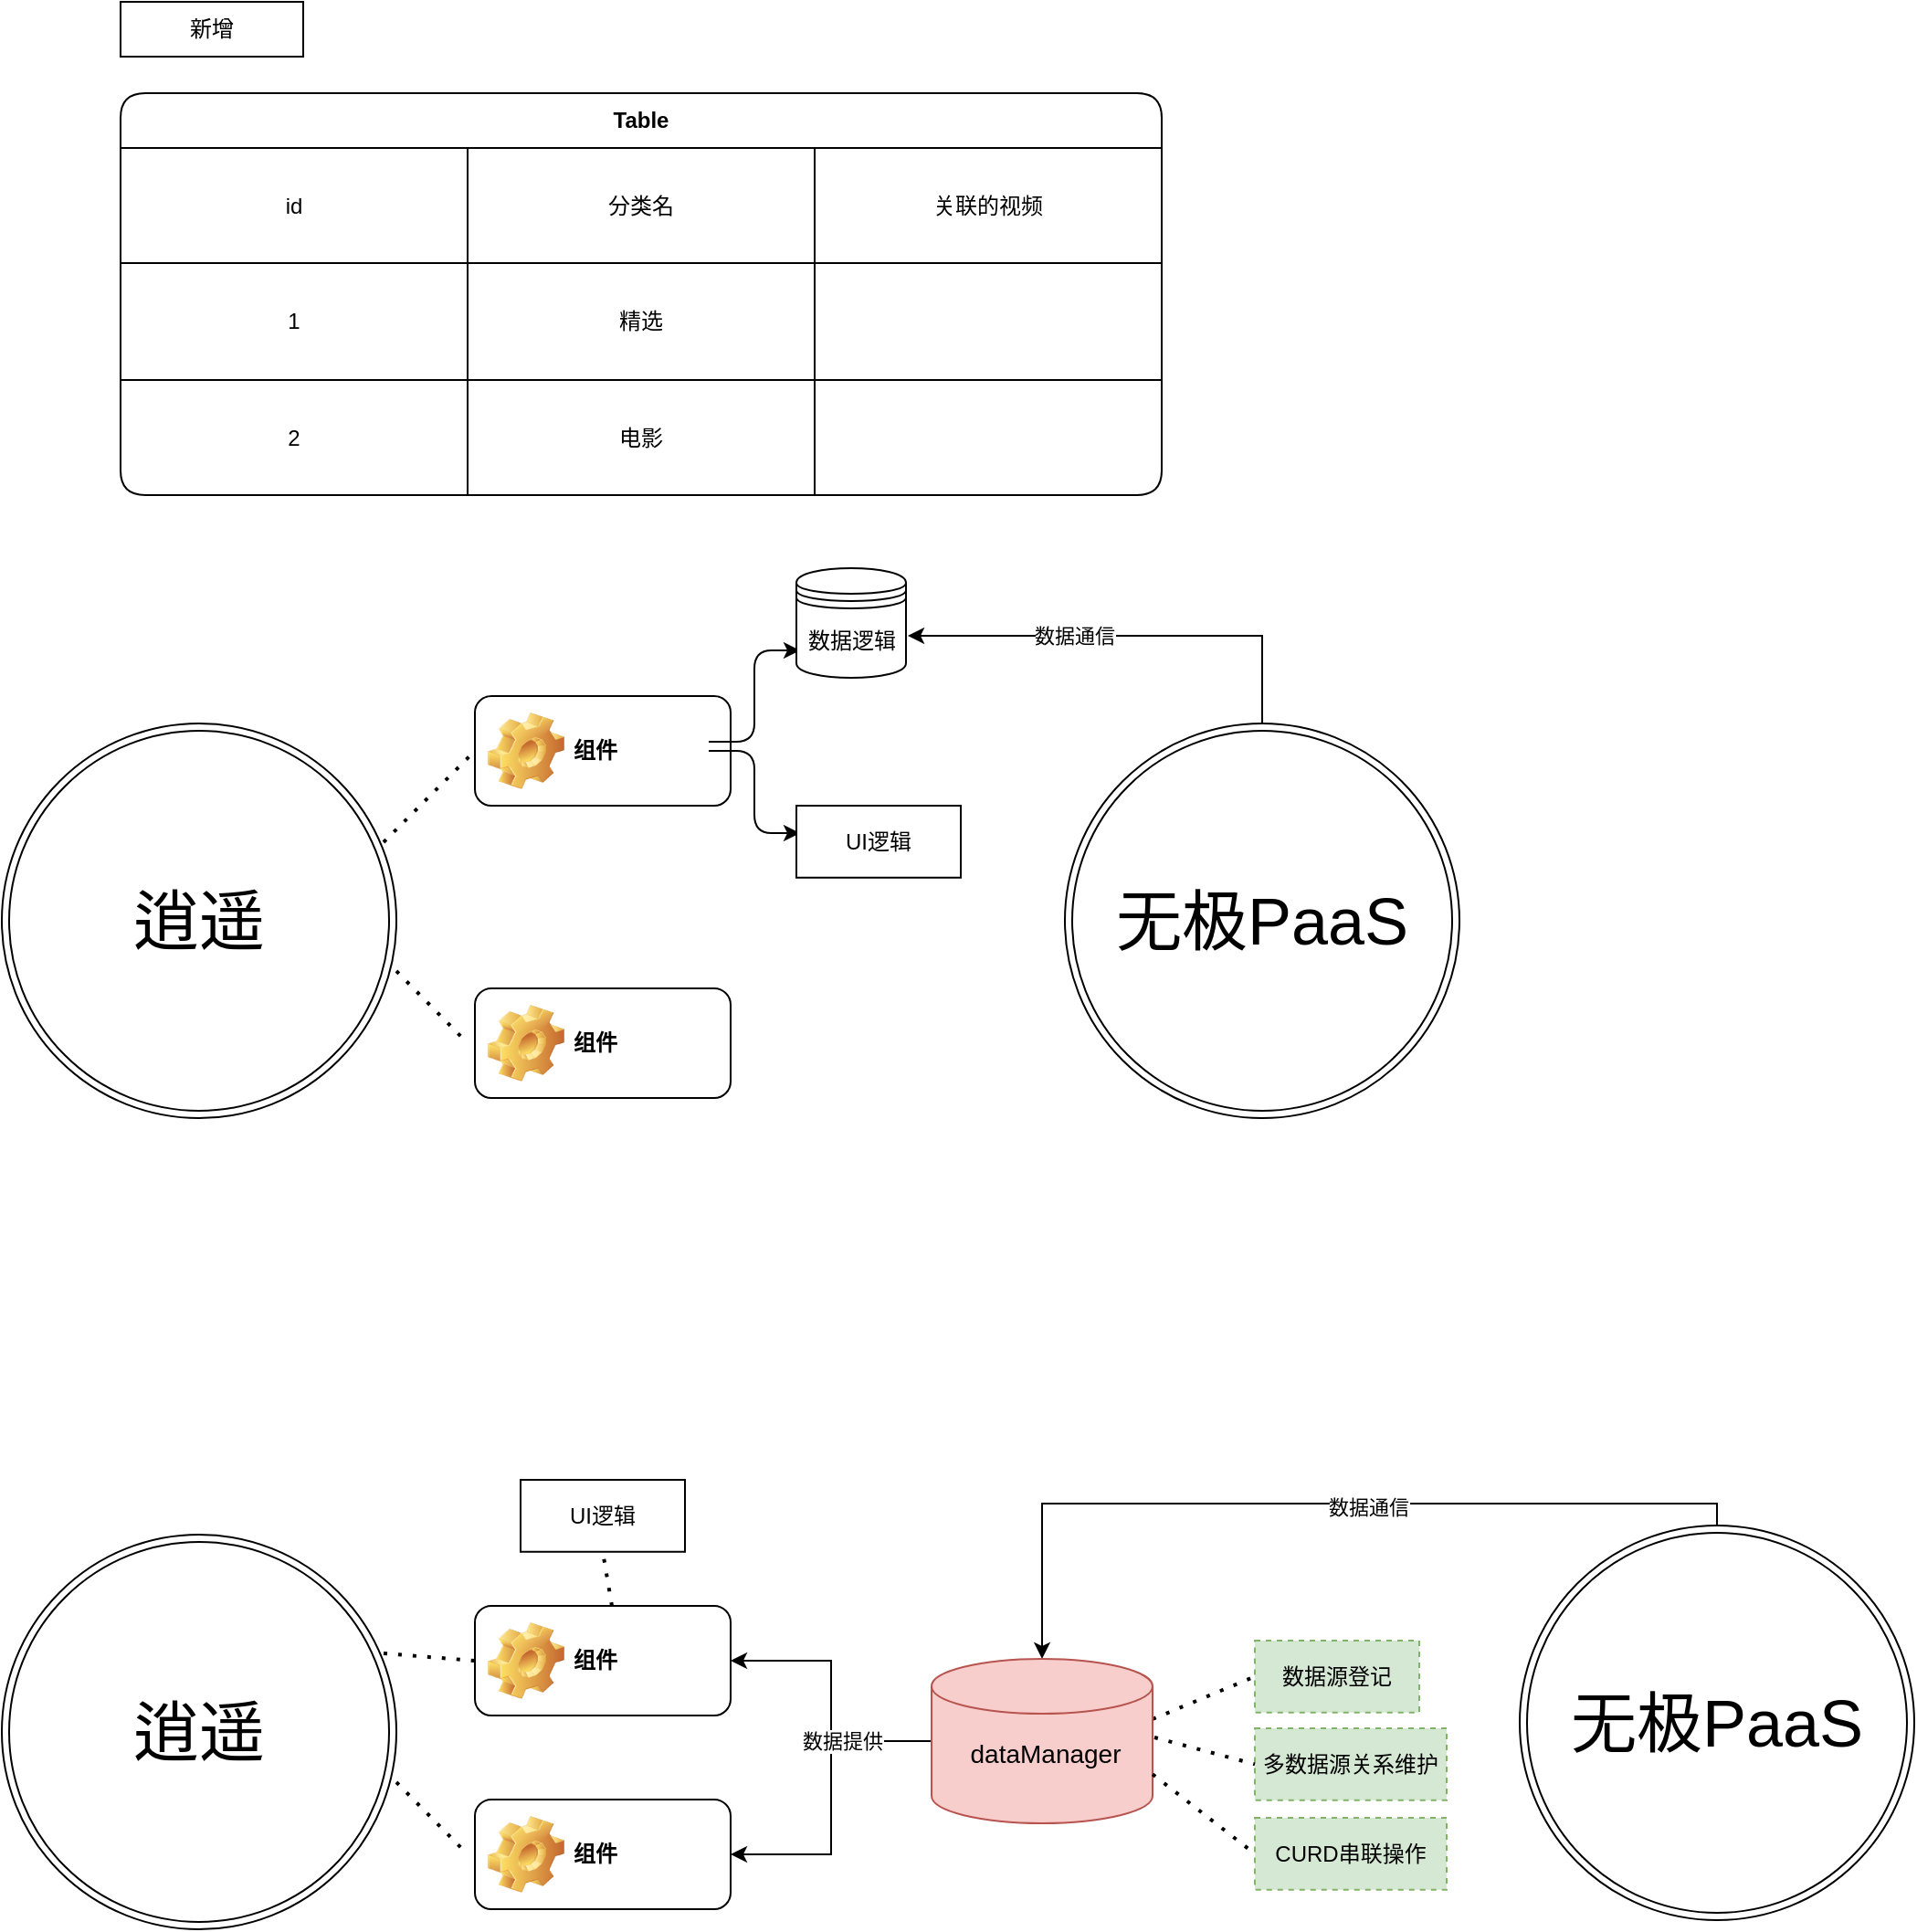 <mxfile version="13.7.4" type="github">
  <diagram id="iP35yciXZzA-JumB1AIN" name="Page-1">
    <mxGraphModel dx="1135" dy="741" grid="0" gridSize="10" guides="1" tooltips="1" connect="1" arrows="1" fold="1" page="1" pageScale="1" pageWidth="827" pageHeight="1169" math="0" shadow="0">
      <root>
        <mxCell id="0" />
        <mxCell id="1" parent="0" />
        <mxCell id="Qu58pLhX-ZDafcxTbs39-1" value="Table" style="shape=table;html=1;whiteSpace=wrap;startSize=30;container=1;collapsible=0;childLayout=tableLayout;fontStyle=1;align=center;rounded=1;" parent="1" vertex="1">
          <mxGeometry x="80" y="160" width="570" height="220" as="geometry" />
        </mxCell>
        <mxCell id="Qu58pLhX-ZDafcxTbs39-2" value="" style="shape=partialRectangle;html=1;whiteSpace=wrap;collapsible=0;dropTarget=0;pointerEvents=0;fillColor=none;top=0;left=0;bottom=0;right=0;points=[[0,0.5],[1,0.5]];portConstraint=eastwest;" parent="Qu58pLhX-ZDafcxTbs39-1" vertex="1">
          <mxGeometry y="30" width="570" height="63" as="geometry" />
        </mxCell>
        <mxCell id="Qu58pLhX-ZDafcxTbs39-3" value="id" style="shape=partialRectangle;html=1;whiteSpace=wrap;connectable=0;fillColor=none;top=0;left=0;bottom=0;right=0;overflow=hidden;" parent="Qu58pLhX-ZDafcxTbs39-2" vertex="1">
          <mxGeometry width="190" height="63" as="geometry" />
        </mxCell>
        <mxCell id="Qu58pLhX-ZDafcxTbs39-4" value="分类名" style="shape=partialRectangle;html=1;whiteSpace=wrap;connectable=0;fillColor=none;top=0;left=0;bottom=0;right=0;overflow=hidden;" parent="Qu58pLhX-ZDafcxTbs39-2" vertex="1">
          <mxGeometry x="190" width="190" height="63" as="geometry" />
        </mxCell>
        <mxCell id="Qu58pLhX-ZDafcxTbs39-5" value="关联的视频" style="shape=partialRectangle;html=1;whiteSpace=wrap;connectable=0;fillColor=none;top=0;left=0;bottom=0;right=0;overflow=hidden;" parent="Qu58pLhX-ZDafcxTbs39-2" vertex="1">
          <mxGeometry x="380" width="190" height="63" as="geometry" />
        </mxCell>
        <mxCell id="Qu58pLhX-ZDafcxTbs39-6" value="" style="shape=partialRectangle;html=1;whiteSpace=wrap;collapsible=0;dropTarget=0;pointerEvents=0;fillColor=none;top=0;left=0;bottom=0;right=0;points=[[0,0.5],[1,0.5]];portConstraint=eastwest;" parent="Qu58pLhX-ZDafcxTbs39-1" vertex="1">
          <mxGeometry y="93" width="570" height="64" as="geometry" />
        </mxCell>
        <mxCell id="Qu58pLhX-ZDafcxTbs39-7" value="1" style="shape=partialRectangle;html=1;whiteSpace=wrap;connectable=0;fillColor=none;top=0;left=0;bottom=0;right=0;overflow=hidden;" parent="Qu58pLhX-ZDafcxTbs39-6" vertex="1">
          <mxGeometry width="190" height="64" as="geometry" />
        </mxCell>
        <mxCell id="Qu58pLhX-ZDafcxTbs39-8" value="精选" style="shape=partialRectangle;html=1;whiteSpace=wrap;connectable=0;fillColor=none;top=0;left=0;bottom=0;right=0;overflow=hidden;" parent="Qu58pLhX-ZDafcxTbs39-6" vertex="1">
          <mxGeometry x="190" width="190" height="64" as="geometry" />
        </mxCell>
        <mxCell id="Qu58pLhX-ZDafcxTbs39-9" value="" style="shape=partialRectangle;html=1;whiteSpace=wrap;connectable=0;fillColor=none;top=0;left=0;bottom=0;right=0;overflow=hidden;" parent="Qu58pLhX-ZDafcxTbs39-6" vertex="1">
          <mxGeometry x="380" width="190" height="64" as="geometry" />
        </mxCell>
        <mxCell id="Qu58pLhX-ZDafcxTbs39-10" value="" style="shape=partialRectangle;html=1;whiteSpace=wrap;collapsible=0;dropTarget=0;pointerEvents=0;fillColor=none;top=0;left=0;bottom=0;right=0;points=[[0,0.5],[1,0.5]];portConstraint=eastwest;" parent="Qu58pLhX-ZDafcxTbs39-1" vertex="1">
          <mxGeometry y="157" width="570" height="63" as="geometry" />
        </mxCell>
        <mxCell id="Qu58pLhX-ZDafcxTbs39-11" value="2" style="shape=partialRectangle;html=1;whiteSpace=wrap;connectable=0;fillColor=none;top=0;left=0;bottom=0;right=0;overflow=hidden;" parent="Qu58pLhX-ZDafcxTbs39-10" vertex="1">
          <mxGeometry width="190" height="63" as="geometry" />
        </mxCell>
        <mxCell id="Qu58pLhX-ZDafcxTbs39-12" value="电影" style="shape=partialRectangle;html=1;whiteSpace=wrap;connectable=0;fillColor=none;top=0;left=0;bottom=0;right=0;overflow=hidden;" parent="Qu58pLhX-ZDafcxTbs39-10" vertex="1">
          <mxGeometry x="190" width="190" height="63" as="geometry" />
        </mxCell>
        <mxCell id="Qu58pLhX-ZDafcxTbs39-13" value="&lt;br&gt;&lt;br&gt;" style="shape=partialRectangle;html=1;whiteSpace=wrap;connectable=0;fillColor=none;top=0;left=0;bottom=0;right=0;overflow=hidden;" parent="Qu58pLhX-ZDafcxTbs39-10" vertex="1">
          <mxGeometry x="380" width="190" height="63" as="geometry" />
        </mxCell>
        <mxCell id="Qu58pLhX-ZDafcxTbs39-14" value="新增" style="rounded=0;whiteSpace=wrap;html=1;" parent="1" vertex="1">
          <mxGeometry x="80" y="110" width="100" height="30" as="geometry" />
        </mxCell>
        <mxCell id="SmHzAjzDgxMonIVNFoXZ-2" value="组件" style="label;whiteSpace=wrap;html=1;image=img/clipart/Gear_128x128.png" vertex="1" parent="1">
          <mxGeometry x="274" y="490" width="140" height="60" as="geometry" />
        </mxCell>
        <mxCell id="SmHzAjzDgxMonIVNFoXZ-4" value="" style="edgeStyle=elbowEdgeStyle;elbow=horizontal;endArrow=classic;html=1;" edge="1" parent="1">
          <mxGeometry width="50" height="50" relative="1" as="geometry">
            <mxPoint x="402" y="515" as="sourcePoint" />
            <mxPoint x="452" y="465" as="targetPoint" />
          </mxGeometry>
        </mxCell>
        <mxCell id="SmHzAjzDgxMonIVNFoXZ-7" value="" style="shape=datastore;whiteSpace=wrap;html=1;" vertex="1" parent="1">
          <mxGeometry x="450" y="420" width="60" height="60" as="geometry" />
        </mxCell>
        <mxCell id="SmHzAjzDgxMonIVNFoXZ-8" value="数据逻辑" style="text;html=1;align=center;verticalAlign=middle;resizable=0;points=[];autosize=1;" vertex="1" parent="1">
          <mxGeometry x="450" y="450" width="60" height="20" as="geometry" />
        </mxCell>
        <mxCell id="SmHzAjzDgxMonIVNFoXZ-9" value="" style="edgeStyle=elbowEdgeStyle;elbow=horizontal;endArrow=classic;html=1;" edge="1" parent="1">
          <mxGeometry width="50" height="50" relative="1" as="geometry">
            <mxPoint x="402" y="520" as="sourcePoint" />
            <mxPoint x="452" y="565" as="targetPoint" />
            <Array as="points">
              <mxPoint x="427" y="535" />
            </Array>
          </mxGeometry>
        </mxCell>
        <mxCell id="SmHzAjzDgxMonIVNFoXZ-12" value="UI逻辑" style="html=1;whiteSpace=wrap;container=1;recursiveResize=0;collapsible=0;" vertex="1" parent="1">
          <mxGeometry x="450" y="550" width="90" height="39.38" as="geometry" />
        </mxCell>
        <mxCell id="SmHzAjzDgxMonIVNFoXZ-14" value="组件" style="label;whiteSpace=wrap;html=1;image=img/clipart/Gear_128x128.png" vertex="1" parent="1">
          <mxGeometry x="274" y="650" width="140" height="60" as="geometry" />
        </mxCell>
        <mxCell id="SmHzAjzDgxMonIVNFoXZ-16" value="" style="endArrow=none;dashed=1;html=1;dashPattern=1 3;strokeWidth=2;" edge="1" parent="1">
          <mxGeometry width="50" height="50" relative="1" as="geometry">
            <mxPoint x="224" y="570" as="sourcePoint" />
            <mxPoint x="274" y="520" as="targetPoint" />
          </mxGeometry>
        </mxCell>
        <mxCell id="SmHzAjzDgxMonIVNFoXZ-18" value="" style="endArrow=none;dashed=1;html=1;dashPattern=1 3;strokeWidth=2;" edge="1" parent="1">
          <mxGeometry width="50" height="50" relative="1" as="geometry">
            <mxPoint x="231" y="640.5" as="sourcePoint" />
            <mxPoint x="270" y="680" as="targetPoint" />
          </mxGeometry>
        </mxCell>
        <mxCell id="SmHzAjzDgxMonIVNFoXZ-19" value="&lt;span style=&quot;font-size: 36px&quot;&gt;逍遥&lt;/span&gt;" style="ellipse;shape=doubleEllipse;whiteSpace=wrap;html=1;aspect=fixed;" vertex="1" parent="1">
          <mxGeometry x="15" y="505" width="216" height="216" as="geometry" />
        </mxCell>
        <mxCell id="SmHzAjzDgxMonIVNFoXZ-25" style="edgeStyle=orthogonalEdgeStyle;rounded=0;orthogonalLoop=1;jettySize=auto;html=1;exitX=0.5;exitY=0;exitDx=0;exitDy=0;entryX=1.017;entryY=0.35;entryDx=0;entryDy=0;entryPerimeter=0;" edge="1" parent="1" source="SmHzAjzDgxMonIVNFoXZ-20" target="SmHzAjzDgxMonIVNFoXZ-8">
          <mxGeometry relative="1" as="geometry" />
        </mxCell>
        <mxCell id="SmHzAjzDgxMonIVNFoXZ-26" value="数据通信" style="edgeLabel;html=1;align=center;verticalAlign=middle;resizable=0;points=[];" vertex="1" connectable="0" parent="SmHzAjzDgxMonIVNFoXZ-25">
          <mxGeometry x="0.248" relative="1" as="geometry">
            <mxPoint as="offset" />
          </mxGeometry>
        </mxCell>
        <mxCell id="SmHzAjzDgxMonIVNFoXZ-20" value="&lt;span style=&quot;font-size: 36px&quot;&gt;无极PaaS&lt;/span&gt;" style="ellipse;shape=doubleEllipse;whiteSpace=wrap;html=1;aspect=fixed;" vertex="1" parent="1">
          <mxGeometry x="597" y="505" width="216" height="216" as="geometry" />
        </mxCell>
        <mxCell id="SmHzAjzDgxMonIVNFoXZ-28" value="组件" style="label;whiteSpace=wrap;html=1;image=img/clipart/Gear_128x128.png" vertex="1" parent="1">
          <mxGeometry x="274" y="988" width="140" height="60" as="geometry" />
        </mxCell>
        <mxCell id="SmHzAjzDgxMonIVNFoXZ-33" value="UI逻辑" style="html=1;whiteSpace=wrap;container=1;recursiveResize=0;collapsible=0;" vertex="1" parent="1">
          <mxGeometry x="299" y="919" width="90" height="39.38" as="geometry" />
        </mxCell>
        <mxCell id="SmHzAjzDgxMonIVNFoXZ-34" value="组件" style="label;whiteSpace=wrap;html=1;image=img/clipart/Gear_128x128.png" vertex="1" parent="1">
          <mxGeometry x="274" y="1094" width="140" height="60" as="geometry" />
        </mxCell>
        <mxCell id="SmHzAjzDgxMonIVNFoXZ-35" value="" style="endArrow=none;dashed=1;html=1;dashPattern=1 3;strokeWidth=2;entryX=0;entryY=0.5;entryDx=0;entryDy=0;" edge="1" parent="1" target="SmHzAjzDgxMonIVNFoXZ-28">
          <mxGeometry width="50" height="50" relative="1" as="geometry">
            <mxPoint x="224" y="1014" as="sourcePoint" />
            <mxPoint x="274" y="964" as="targetPoint" />
          </mxGeometry>
        </mxCell>
        <mxCell id="SmHzAjzDgxMonIVNFoXZ-36" value="" style="endArrow=none;dashed=1;html=1;dashPattern=1 3;strokeWidth=2;" edge="1" parent="1">
          <mxGeometry width="50" height="50" relative="1" as="geometry">
            <mxPoint x="231" y="1084.5" as="sourcePoint" />
            <mxPoint x="270" y="1124" as="targetPoint" />
          </mxGeometry>
        </mxCell>
        <mxCell id="SmHzAjzDgxMonIVNFoXZ-37" value="&lt;span style=&quot;font-size: 36px&quot;&gt;逍遥&lt;/span&gt;" style="ellipse;shape=doubleEllipse;whiteSpace=wrap;html=1;aspect=fixed;" vertex="1" parent="1">
          <mxGeometry x="15" y="949" width="216" height="216" as="geometry" />
        </mxCell>
        <mxCell id="SmHzAjzDgxMonIVNFoXZ-38" style="edgeStyle=orthogonalEdgeStyle;rounded=0;orthogonalLoop=1;jettySize=auto;html=1;exitX=0.5;exitY=0;exitDx=0;exitDy=0;entryX=0.5;entryY=0;entryDx=0;entryDy=0;entryPerimeter=0;" edge="1" parent="1" source="SmHzAjzDgxMonIVNFoXZ-40" target="SmHzAjzDgxMonIVNFoXZ-43">
          <mxGeometry relative="1" as="geometry">
            <mxPoint x="394" y="897" as="targetPoint" />
            <Array as="points">
              <mxPoint x="954" y="932" />
              <mxPoint x="585" y="932" />
            </Array>
          </mxGeometry>
        </mxCell>
        <mxCell id="SmHzAjzDgxMonIVNFoXZ-56" value="数据通信" style="edgeLabel;html=1;align=center;verticalAlign=middle;resizable=0;points=[];" vertex="1" connectable="0" parent="SmHzAjzDgxMonIVNFoXZ-38">
          <mxGeometry x="-0.13" y="2" relative="1" as="geometry">
            <mxPoint as="offset" />
          </mxGeometry>
        </mxCell>
        <mxCell id="SmHzAjzDgxMonIVNFoXZ-40" value="&lt;span style=&quot;font-size: 36px&quot;&gt;无极PaaS&lt;/span&gt;" style="ellipse;shape=doubleEllipse;whiteSpace=wrap;html=1;aspect=fixed;" vertex="1" parent="1">
          <mxGeometry x="846" y="944" width="216" height="216" as="geometry" />
        </mxCell>
        <mxCell id="SmHzAjzDgxMonIVNFoXZ-42" value="" style="endArrow=none;dashed=1;html=1;dashPattern=1 3;strokeWidth=2;entryX=0;entryY=0.5;entryDx=0;entryDy=0;" edge="1" parent="1" target="SmHzAjzDgxMonIVNFoXZ-45">
          <mxGeometry width="50" height="50" relative="1" as="geometry">
            <mxPoint x="645" y="1050" as="sourcePoint" />
            <mxPoint x="732" y="978" as="targetPoint" />
          </mxGeometry>
        </mxCell>
        <mxCell id="SmHzAjzDgxMonIVNFoXZ-59" value="" style="edgeStyle=orthogonalEdgeStyle;rounded=0;orthogonalLoop=1;jettySize=auto;html=1;" edge="1" parent="1" source="SmHzAjzDgxMonIVNFoXZ-43" target="SmHzAjzDgxMonIVNFoXZ-34">
          <mxGeometry relative="1" as="geometry" />
        </mxCell>
        <mxCell id="SmHzAjzDgxMonIVNFoXZ-60" style="edgeStyle=orthogonalEdgeStyle;rounded=0;orthogonalLoop=1;jettySize=auto;html=1;entryX=1;entryY=0.5;entryDx=0;entryDy=0;" edge="1" parent="1" source="SmHzAjzDgxMonIVNFoXZ-43" target="SmHzAjzDgxMonIVNFoXZ-28">
          <mxGeometry relative="1" as="geometry" />
        </mxCell>
        <mxCell id="SmHzAjzDgxMonIVNFoXZ-61" value="&lt;span style=&quot;color: rgba(0 , 0 , 0 , 0) ; font-family: monospace ; font-size: 0px ; background-color: rgb(248 , 249 , 250)&quot;&gt;%3CmxGraphModel%3E%3Croot%3E%3CmxCell%20id%3D%220%22%2F%3E%3CmxCell%20id%3D%221%22%20parent%3D%220%22%2F%3E%3CmxCell%20id%3D%222%22%20value%3D%22%E6%95%B0%E6%8D%AE%E6%8F%90%E4%BE%9B%22%20style%3D%22edgeLabel%3Bhtml%3D1%3Balign%3Dcenter%3BverticalAlign%3Dmiddle%3Bresizable%3D0%3Bpoints%3D%5B%5D%3B%22%20vertex%3D%221%22%20connectable%3D%220%22%20parent%3D%221%22%3E%3CmxGeometry%20x%3D%22459.3%22%20y%3D%221094.888%22%20as%3D%22geometry%22%2F%3E%3C%2FmxCell%3E%3C%2Froot%3E%3C%2FmxGraphModel%3E&lt;/span&gt;" style="edgeLabel;html=1;align=center;verticalAlign=middle;resizable=0;points=[];" vertex="1" connectable="0" parent="SmHzAjzDgxMonIVNFoXZ-60">
          <mxGeometry x="-0.48" y="3" relative="1" as="geometry">
            <mxPoint as="offset" />
          </mxGeometry>
        </mxCell>
        <mxCell id="SmHzAjzDgxMonIVNFoXZ-62" value="&lt;span style=&quot;color: rgba(0 , 0 , 0 , 0) ; font-family: monospace ; font-size: 0px ; background-color: rgb(248 , 249 , 250)&quot;&gt;%3CmxGraphModel%3E%3Croot%3E%3CmxCell%20id%3D%220%22%2F%3E%3CmxCell%20id%3D%221%22%20parent%3D%220%22%2F%3E%3CmxCell%20id%3D%222%22%20value%3D%22%E6%95%B0%E6%8D%AE%E6%8F%90%E4%BE%9B%22%20style%3D%22edgeLabel%3Bhtml%3D1%3Balign%3Dcenter%3BverticalAlign%3Dmiddle%3Bresizable%3D0%3Bpoints%3D%5B%5D%3B%22%20vertex%3D%221%22%20connectable%3D%220%22%20parent%3D%221%22%3E%3CmxGeometry%20x%3D%22459.3%22%20y%3D%221094.888%22%20as%3D%22geometry%22%2F%3E%3C%2FmxCell%3E%3C%2Froot%3E%3C%2FmxGraphMode&lt;/span&gt;" style="edgeLabel;html=1;align=center;verticalAlign=middle;resizable=0;points=[];" vertex="1" connectable="0" parent="SmHzAjzDgxMonIVNFoXZ-60">
          <mxGeometry x="-0.403" y="-2" relative="1" as="geometry">
            <mxPoint as="offset" />
          </mxGeometry>
        </mxCell>
        <mxCell id="SmHzAjzDgxMonIVNFoXZ-63" value="数据提供" style="edgeLabel;html=1;align=center;verticalAlign=middle;resizable=0;points=[];" vertex="1" connectable="0" parent="SmHzAjzDgxMonIVNFoXZ-60">
          <mxGeometry x="-0.364" relative="1" as="geometry">
            <mxPoint as="offset" />
          </mxGeometry>
        </mxCell>
        <mxCell id="SmHzAjzDgxMonIVNFoXZ-43" value="" style="shape=cylinder3;whiteSpace=wrap;html=1;boundedLbl=1;backgroundOutline=1;size=15;fillColor=#f8cecc;strokeColor=#b85450;" vertex="1" parent="1">
          <mxGeometry x="524" y="1017" width="121" height="90" as="geometry" />
        </mxCell>
        <mxCell id="SmHzAjzDgxMonIVNFoXZ-31" value="&lt;font style=&quot;font-size: 14px&quot;&gt;dataManager&lt;/font&gt;" style="text;html=1;align=center;verticalAlign=middle;resizable=0;points=[];autosize=1;" vertex="1" parent="1">
          <mxGeometry x="539" y="1059" width="93" height="19" as="geometry" />
        </mxCell>
        <mxCell id="SmHzAjzDgxMonIVNFoXZ-45" value="数据源登记" style="html=1;whiteSpace=wrap;container=1;recursiveResize=0;collapsible=0;fillColor=#d5e8d4;strokeColor=#82b366;dashed=1;" vertex="1" parent="1">
          <mxGeometry x="701" y="1007.0" width="90" height="39.38" as="geometry" />
        </mxCell>
        <mxCell id="SmHzAjzDgxMonIVNFoXZ-46" value="多数据源关系维护" style="html=1;whiteSpace=wrap;container=1;recursiveResize=0;collapsible=0;fillColor=#d5e8d4;strokeColor=#82b366;dashed=1;" vertex="1" parent="1">
          <mxGeometry x="701" y="1055" width="105" height="39.38" as="geometry" />
        </mxCell>
        <mxCell id="SmHzAjzDgxMonIVNFoXZ-47" value="CURD串联操作" style="html=1;whiteSpace=wrap;container=1;recursiveResize=0;collapsible=0;fillColor=#d5e8d4;strokeColor=#82b366;dashed=1;" vertex="1" parent="1">
          <mxGeometry x="701" y="1104" width="105" height="39.38" as="geometry" />
        </mxCell>
        <mxCell id="SmHzAjzDgxMonIVNFoXZ-48" value="" style="endArrow=none;dashed=1;html=1;dashPattern=1 3;strokeWidth=2;entryX=0;entryY=0.5;entryDx=0;entryDy=0;" edge="1" parent="1" target="SmHzAjzDgxMonIVNFoXZ-46">
          <mxGeometry width="50" height="50" relative="1" as="geometry">
            <mxPoint x="646" y="1060" as="sourcePoint" />
            <mxPoint x="711" y="1036.69" as="targetPoint" />
          </mxGeometry>
        </mxCell>
        <mxCell id="SmHzAjzDgxMonIVNFoXZ-49" value="" style="endArrow=none;dashed=1;html=1;dashPattern=1 3;strokeWidth=2;entryX=0;entryY=0.5;entryDx=0;entryDy=0;" edge="1" parent="1" target="SmHzAjzDgxMonIVNFoXZ-47">
          <mxGeometry width="50" height="50" relative="1" as="geometry">
            <mxPoint x="645" y="1080.15" as="sourcePoint" />
            <mxPoint x="701" y="1056.84" as="targetPoint" />
          </mxGeometry>
        </mxCell>
        <mxCell id="SmHzAjzDgxMonIVNFoXZ-53" value="" style="endArrow=none;dashed=1;html=1;dashPattern=1 3;strokeWidth=2;entryX=0.5;entryY=1;entryDx=0;entryDy=0;" edge="1" parent="1" target="SmHzAjzDgxMonIVNFoXZ-33">
          <mxGeometry width="50" height="50" relative="1" as="geometry">
            <mxPoint x="349" y="988" as="sourcePoint" />
            <mxPoint x="234" y="910.69" as="targetPoint" />
          </mxGeometry>
        </mxCell>
      </root>
    </mxGraphModel>
  </diagram>
</mxfile>
